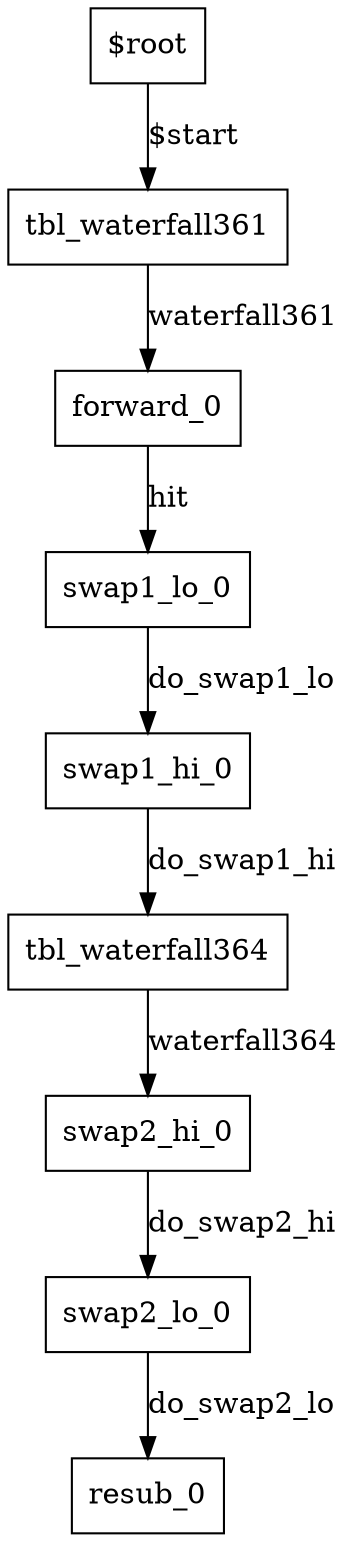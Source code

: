 digraph ingress {
0 [label="$root" shape=box color="black"];
2 [label="forward_0" shape=box color="black"];
8 [label="resub_0" shape=box color="black"];
4 [label="swap1_hi_0" shape=box color="black"];
3 [label="swap1_lo_0" shape=box color="black"];
6 [label="swap2_hi_0" shape=box color="black"];
7 [label="swap2_lo_0" shape=box color="black"];
1 [label="tbl_waterfall361" shape=box color="black"];
5 [label="tbl_waterfall364" shape=box color="black"];
0-> 1 [label="$start" color="black"];
2-> 3 [label="hit" color="black"];
4-> 5 [label="do_swap1_hi" color="black"];
3-> 4 [label="do_swap1_lo" color="black"];
6-> 7 [label="do_swap2_hi" color="black"];
7-> 8 [label="do_swap2_lo" color="black"];
1-> 2 [label="waterfall361" color="black"];
5-> 6 [label="waterfall364" color="black"];
}
